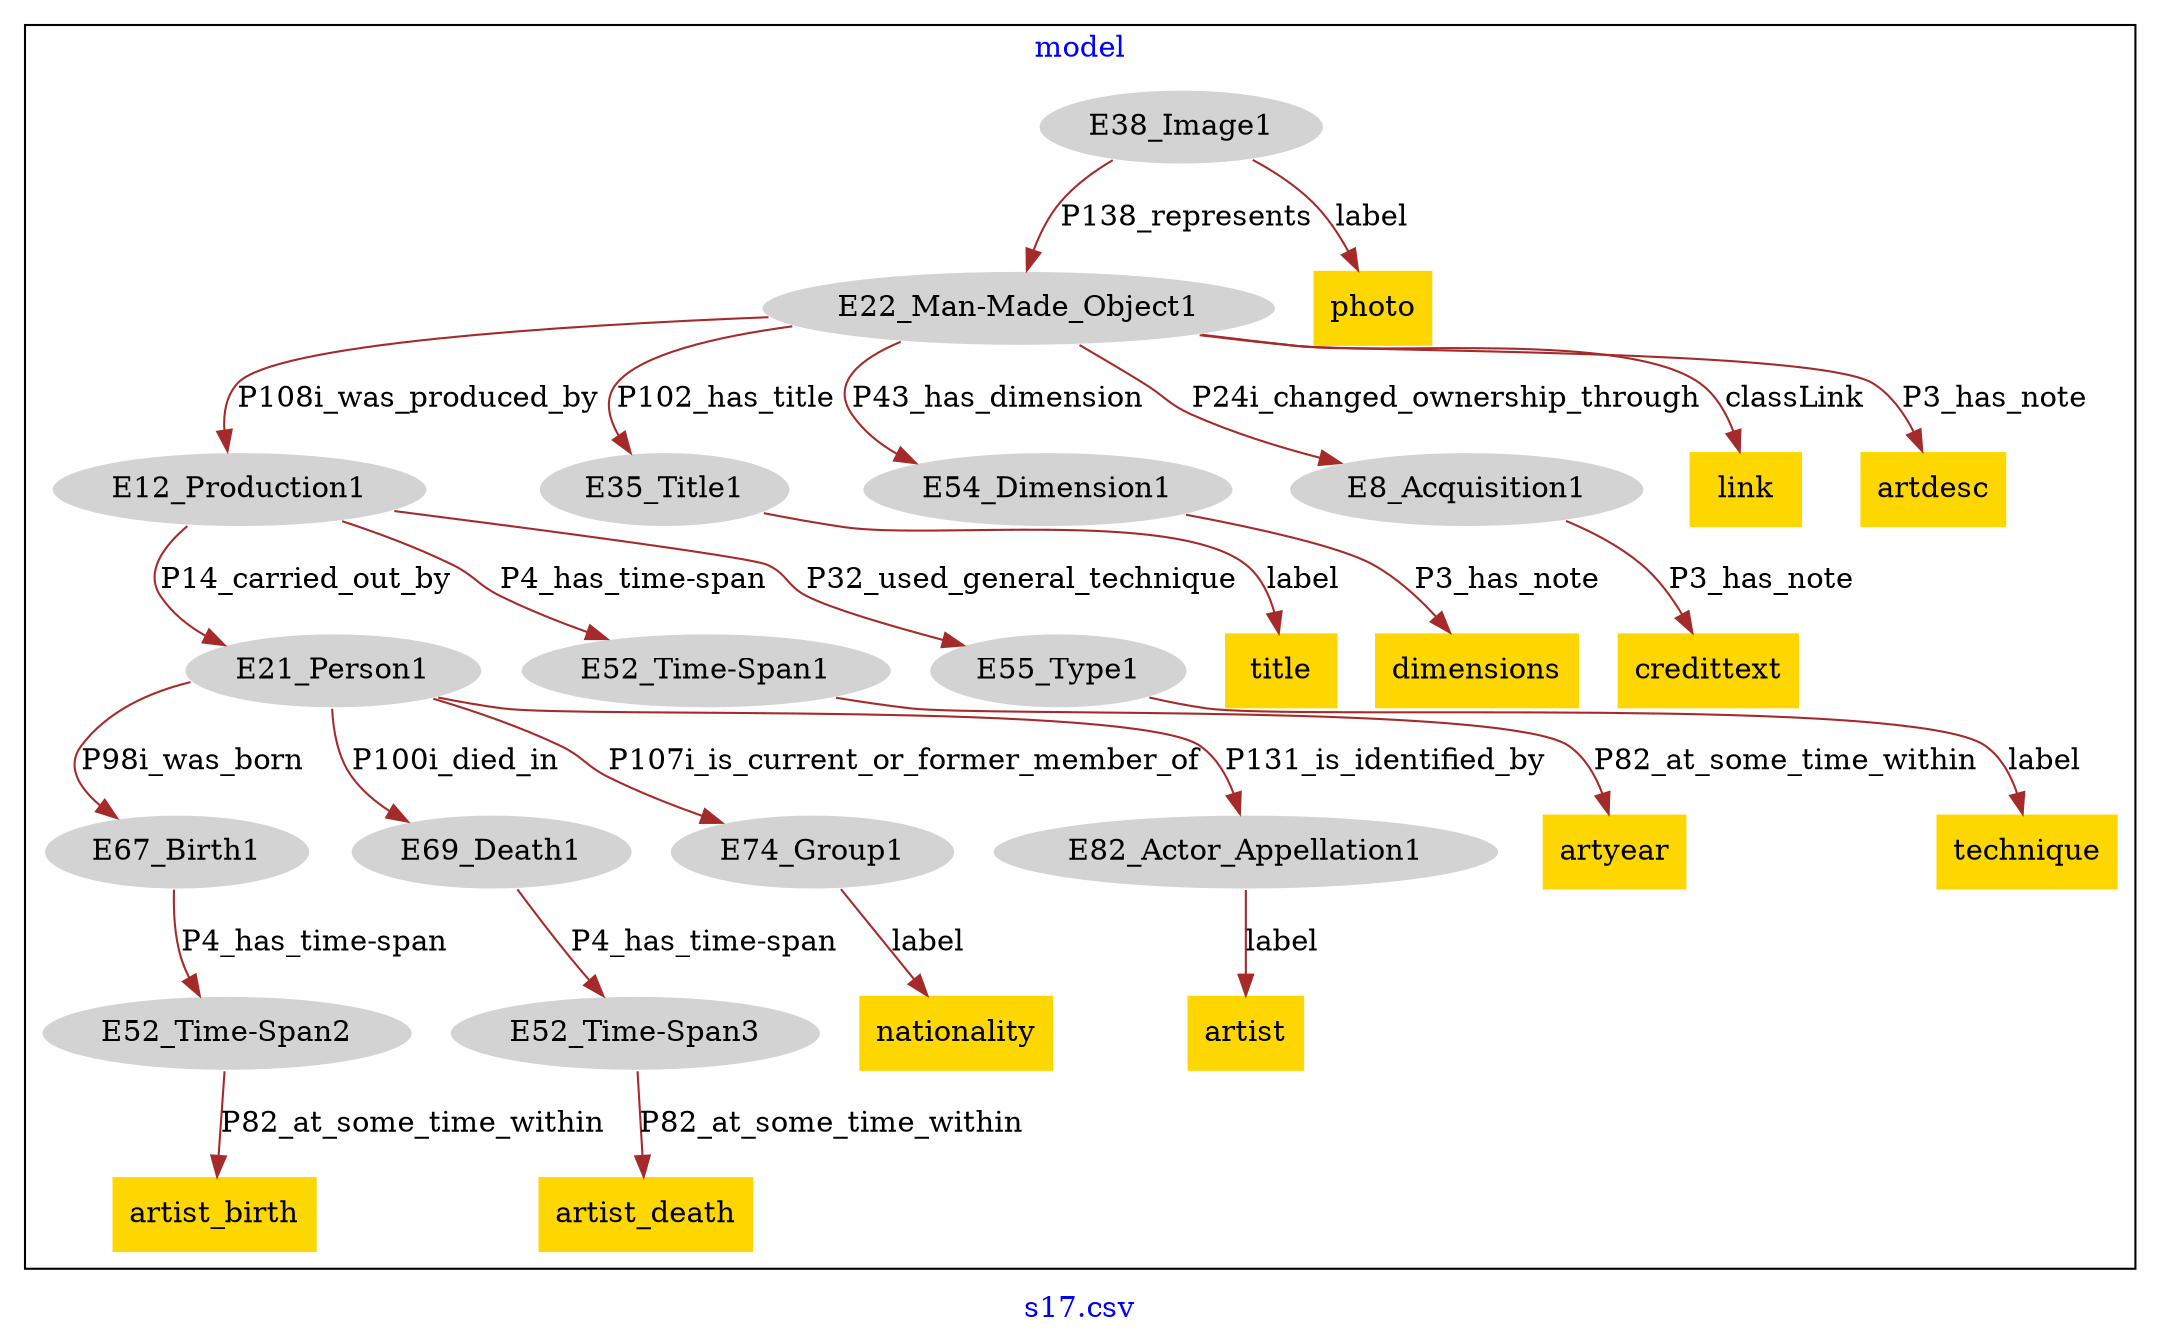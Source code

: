 digraph n0 {
fontcolor="blue"
remincross="true"
label="s17.csv"
subgraph cluster {
label="model"
n2[style="filled",color="white",fillcolor="lightgray",label="E12_Production1"];
n3[style="filled",color="white",fillcolor="lightgray",label="E21_Person1"];
n4[style="filled",color="white",fillcolor="lightgray",label="E52_Time-Span1"];
n5[style="filled",color="white",fillcolor="lightgray",label="E55_Type1"];
n6[style="filled",color="white",fillcolor="lightgray",label="E67_Birth1"];
n7[style="filled",color="white",fillcolor="lightgray",label="E69_Death1"];
n8[style="filled",color="white",fillcolor="lightgray",label="E74_Group1"];
n9[style="filled",color="white",fillcolor="lightgray",label="E82_Actor_Appellation1"];
n10[style="filled",color="white",fillcolor="lightgray",label="E22_Man-Made_Object1"];
n11[style="filled",color="white",fillcolor="lightgray",label="E35_Title1"];
n12[style="filled",color="white",fillcolor="lightgray",label="E54_Dimension1"];
n13[style="filled",color="white",fillcolor="lightgray",label="E8_Acquisition1"];
n14[style="filled",color="white",fillcolor="lightgray",label="E38_Image1"];
n15[style="filled",color="white",fillcolor="lightgray",label="E52_Time-Span2"];
n16[style="filled",color="white",fillcolor="lightgray",label="E52_Time-Span3"];
n17[shape="plaintext",style="filled",fillcolor="gold",label="link"];
n18[shape="plaintext",style="filled",fillcolor="gold",label="artyear"];
n19[shape="plaintext",style="filled",fillcolor="gold",label="nationality"];
n20[shape="plaintext",style="filled",fillcolor="gold",label="artdesc"];
n21[shape="plaintext",style="filled",fillcolor="gold",label="artist_birth"];
n22[shape="plaintext",style="filled",fillcolor="gold",label="artist"];
n23[shape="plaintext",style="filled",fillcolor="gold",label="title"];
n24[shape="plaintext",style="filled",fillcolor="gold",label="dimensions"];
n25[shape="plaintext",style="filled",fillcolor="gold",label="artist_death"];
n26[shape="plaintext",style="filled",fillcolor="gold",label="technique"];
n27[shape="plaintext",style="filled",fillcolor="gold",label="photo"];
n28[shape="plaintext",style="filled",fillcolor="gold",label="credittext"];
}
n2 -> n3[color="brown",fontcolor="black",label="P14_carried_out_by"]
n2 -> n4[color="brown",fontcolor="black",label="P4_has_time-span"]
n2 -> n5[color="brown",fontcolor="black",label="P32_used_general_technique"]
n3 -> n6[color="brown",fontcolor="black",label="P98i_was_born"]
n3 -> n7[color="brown",fontcolor="black",label="P100i_died_in"]
n3 -> n8[color="brown",fontcolor="black",label="P107i_is_current_or_former_member_of"]
n3 -> n9[color="brown",fontcolor="black",label="P131_is_identified_by"]
n10 -> n2[color="brown",fontcolor="black",label="P108i_was_produced_by"]
n10 -> n11[color="brown",fontcolor="black",label="P102_has_title"]
n10 -> n12[color="brown",fontcolor="black",label="P43_has_dimension"]
n10 -> n13[color="brown",fontcolor="black",label="P24i_changed_ownership_through"]
n14 -> n10[color="brown",fontcolor="black",label="P138_represents"]
n6 -> n15[color="brown",fontcolor="black",label="P4_has_time-span"]
n7 -> n16[color="brown",fontcolor="black",label="P4_has_time-span"]
n10 -> n17[color="brown",fontcolor="black",label="classLink"]
n4 -> n18[color="brown",fontcolor="black",label="P82_at_some_time_within"]
n8 -> n19[color="brown",fontcolor="black",label="label"]
n10 -> n20[color="brown",fontcolor="black",label="P3_has_note"]
n15 -> n21[color="brown",fontcolor="black",label="P82_at_some_time_within"]
n9 -> n22[color="brown",fontcolor="black",label="label"]
n11 -> n23[color="brown",fontcolor="black",label="label"]
n12 -> n24[color="brown",fontcolor="black",label="P3_has_note"]
n16 -> n25[color="brown",fontcolor="black",label="P82_at_some_time_within"]
n5 -> n26[color="brown",fontcolor="black",label="label"]
n14 -> n27[color="brown",fontcolor="black",label="label"]
n13 -> n28[color="brown",fontcolor="black",label="P3_has_note"]
}
